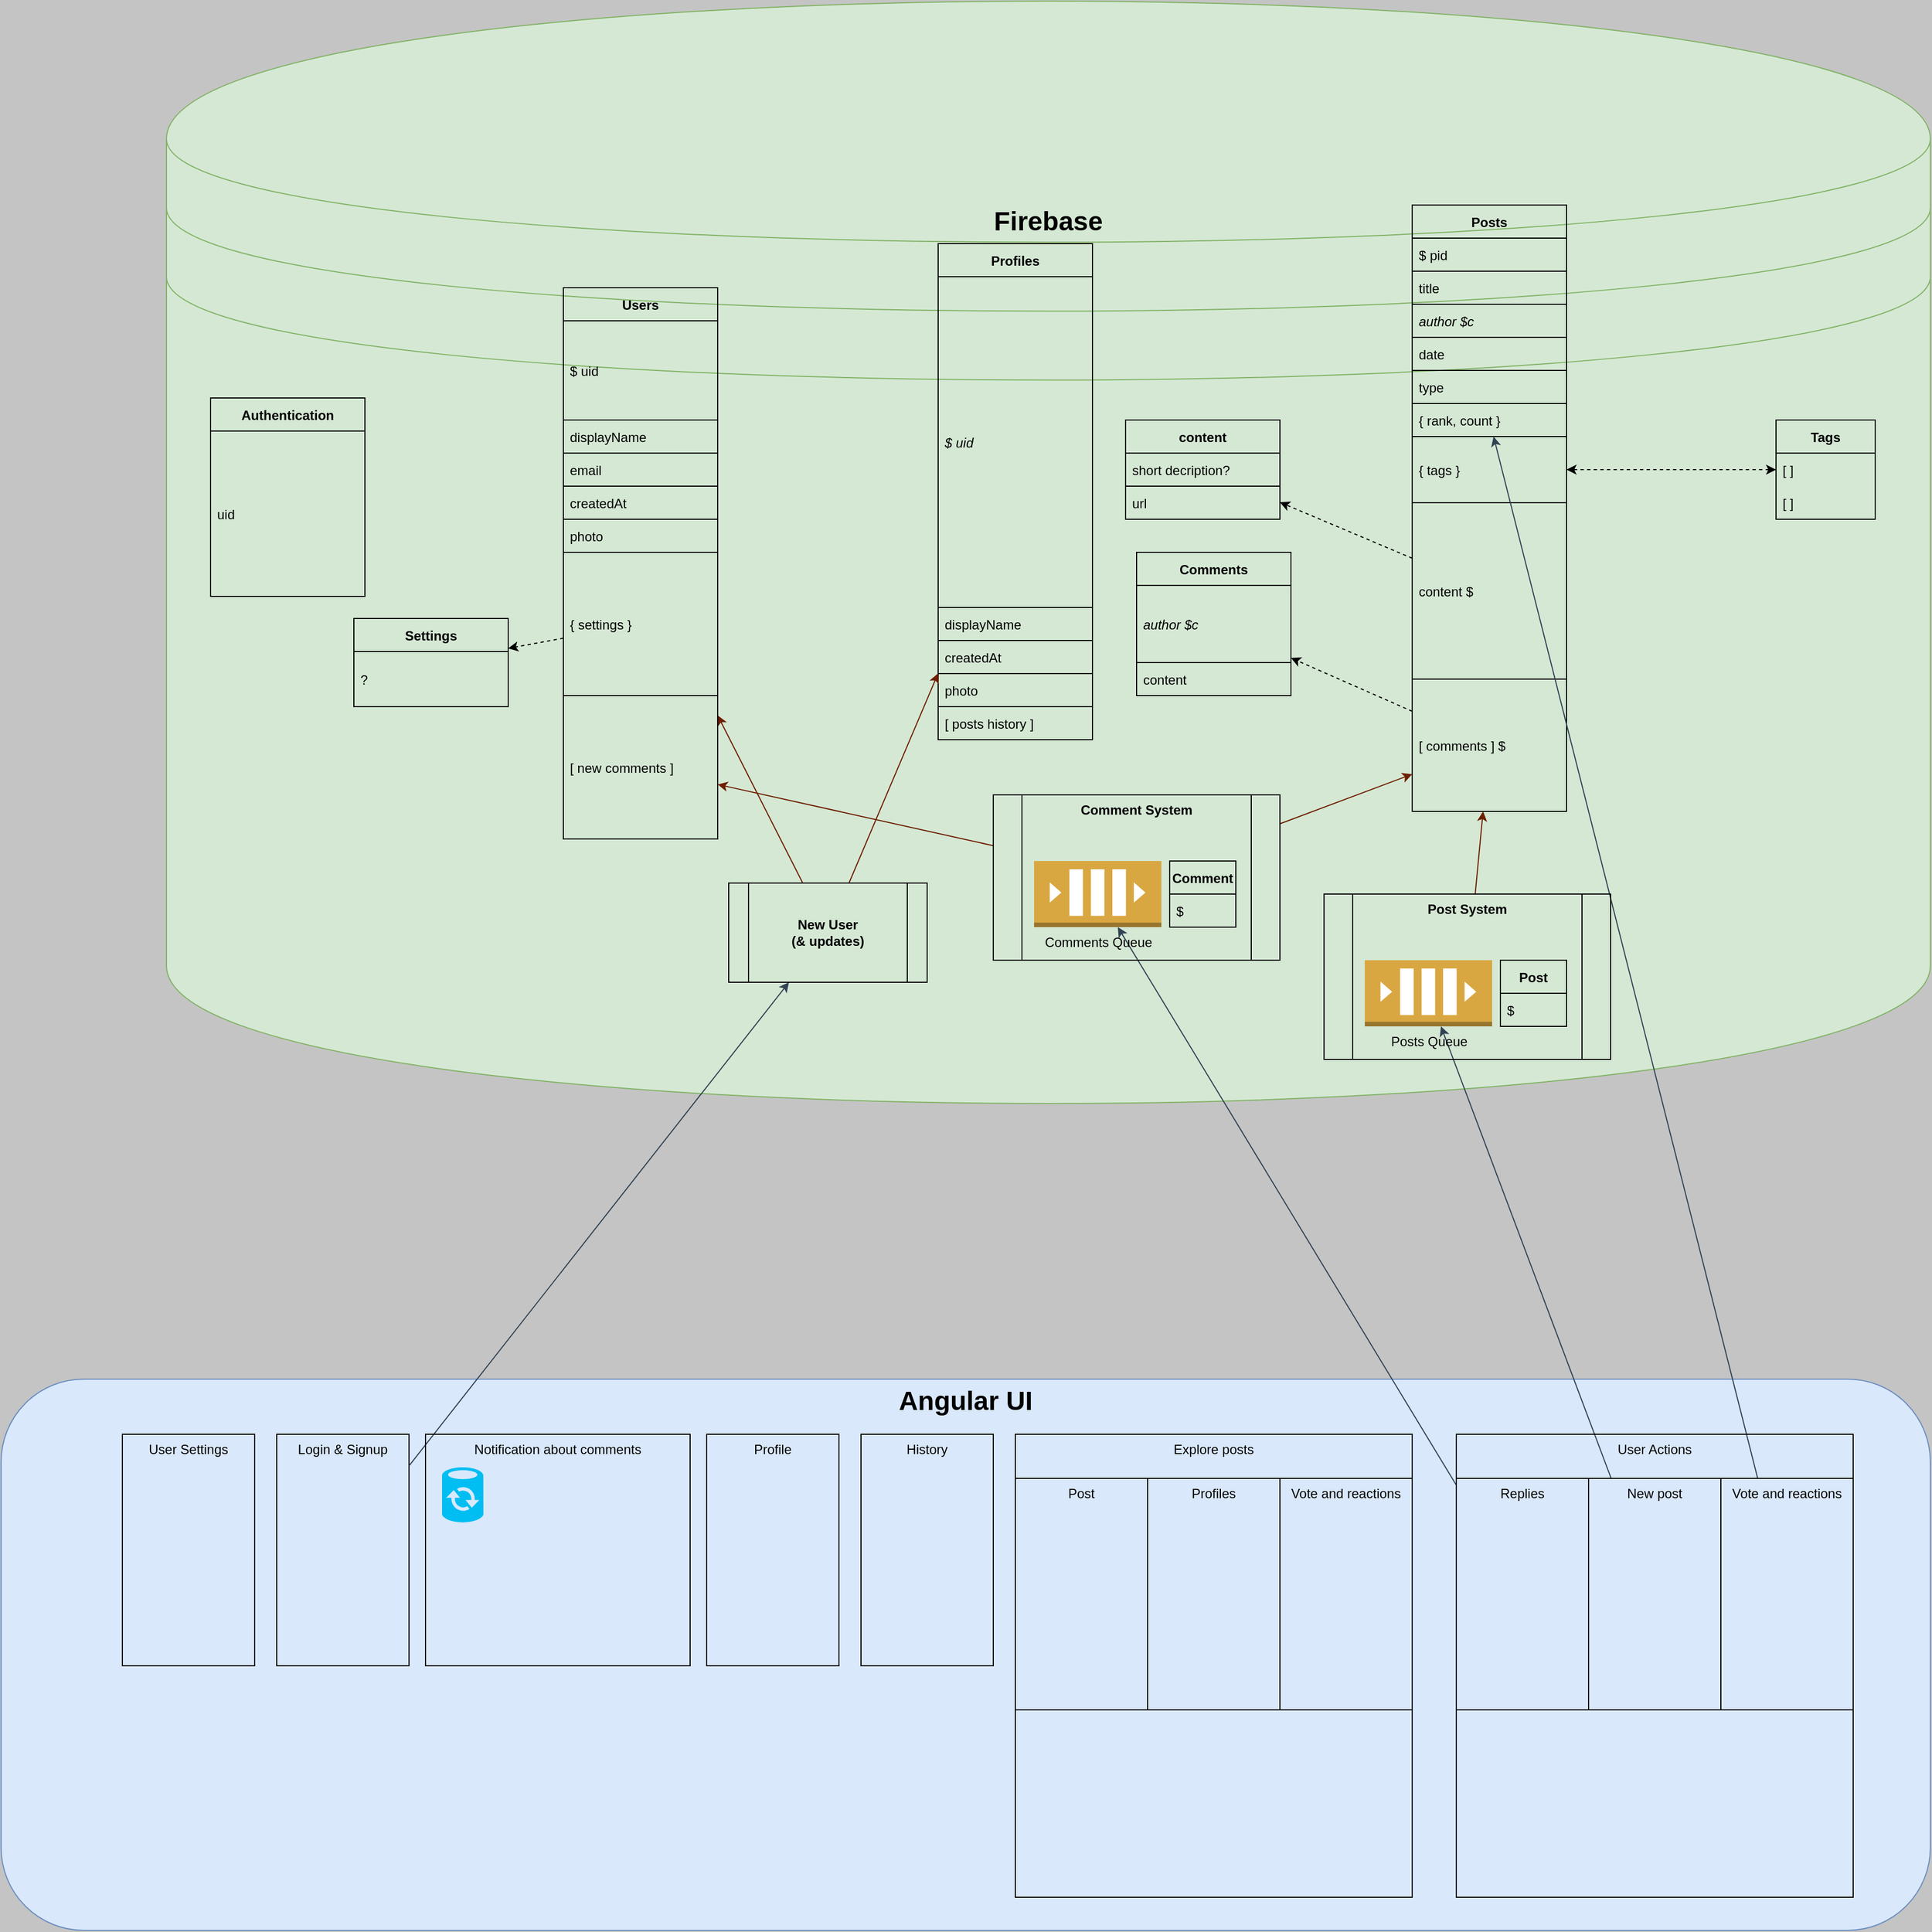 <mxfile>
    <diagram id="tmIOgKiQa3qIRVu8QWhJ" name="Architecture">
        <mxGraphModel dx="1783" dy="1621" grid="1" gridSize="10" guides="1" tooltips="1" connect="1" arrows="1" fold="1" page="0" pageScale="1" pageWidth="850" pageHeight="1100" background="#C4C4C4" math="0" shadow="0">
            <root>
                <mxCell id="0"/>
                <mxCell id="1" parent="0"/>
                <mxCell id="FHs_wK51sznZvCih2YWF-1" value="&lt;h1&gt;Firebase&lt;/h1&gt;" style="shape=datastore;whiteSpace=wrap;html=1;fillColor=#d5e8d4;strokeColor=#82b366;verticalAlign=top;horizontal=1;spacing=2;spacingTop=-150;rounded=0;fontColor=#000000;" parent="1" vertex="1">
                    <mxGeometry x="80" y="-710" width="1600" height="1000" as="geometry"/>
                </mxCell>
                <mxCell id="FHs_wK51sznZvCih2YWF-12" value="&lt;h1 style=&quot;&quot;&gt;Angular UI&lt;/h1&gt;&lt;div style=&quot;&quot;&gt;&lt;div style=&quot;&quot;&gt;&lt;br&gt;&lt;/div&gt;&lt;/div&gt;" style="rounded=1;whiteSpace=wrap;html=1;labelBackgroundColor=none;fillColor=#dae8fc;verticalAlign=top;align=center;spacing=5;spacingTop=-20;strokeColor=#6c8ebf;gradientColor=none;gradientDirection=south;fontColor=#000000;" parent="1" vertex="1">
                    <mxGeometry x="-70" y="540" width="1750" height="500" as="geometry"/>
                </mxCell>
                <mxCell id="sNBai326M3UG1-Elqe_i-2" value="Login &amp;amp; Signup" style="rounded=0;whiteSpace=wrap;html=1;verticalAlign=top;fillColor=none;fontColor=#000000;strokeColor=#000000;" parent="1" vertex="1">
                    <mxGeometry x="180" y="590" width="120" height="210" as="geometry"/>
                </mxCell>
                <mxCell id="Mzv6q6lyR8ufJbeL5rzS-1" value="History" style="rounded=0;whiteSpace=wrap;html=1;verticalAlign=top;fillColor=none;fontColor=#000000;strokeColor=#000000;" parent="1" vertex="1">
                    <mxGeometry x="710" y="590" width="120" height="210" as="geometry"/>
                </mxCell>
                <mxCell id="30" value="Authentication" style="swimlane;fontStyle=1;childLayout=stackLayout;horizontal=1;startSize=30;horizontalStack=0;resizeParent=1;resizeParentMax=0;resizeLast=0;collapsible=1;marginBottom=0;labelBackgroundColor=none;fontColor=#000000;strokeColor=#000000;fillColor=none;direction=east;rounded=0;" parent="1" vertex="1">
                    <mxGeometry x="120" y="-350" width="140" height="180" as="geometry">
                        <mxRectangle x="420" y="285" width="60" height="30" as="alternateBounds"/>
                    </mxGeometry>
                </mxCell>
                <mxCell id="31" value="uid" style="text;strokeColor=none;fillColor=none;align=left;verticalAlign=middle;spacingLeft=4;spacingRight=4;overflow=hidden;points=[[0,0.5],[1,0.5]];portConstraint=eastwest;rotatable=0;labelBackgroundColor=none;fontColor=#000000;fontStyle=0;rounded=0;" parent="30" vertex="1">
                    <mxGeometry y="30" width="140" height="150" as="geometry"/>
                </mxCell>
                <mxCell id="36" value="Settings" style="swimlane;fontStyle=1;childLayout=stackLayout;horizontal=1;startSize=30;horizontalStack=0;resizeParent=1;resizeParentMax=0;resizeLast=0;collapsible=1;marginBottom=0;labelBackgroundColor=none;fontColor=#000000;strokeColor=#000000;fillColor=none;direction=east;rounded=0;" parent="1" vertex="1">
                    <mxGeometry x="250" y="-150" width="140" height="80" as="geometry">
                        <mxRectangle x="420" y="285" width="60" height="30" as="alternateBounds"/>
                    </mxGeometry>
                </mxCell>
                <mxCell id="37" value="?" style="text;strokeColor=none;fillColor=none;align=left;verticalAlign=middle;spacingLeft=4;spacingRight=4;overflow=hidden;points=[[0,0.5],[1,0.5]];portConstraint=eastwest;rotatable=0;labelBackgroundColor=none;fontColor=#000000;rounded=0;" parent="36" vertex="1">
                    <mxGeometry y="30" width="140" height="50" as="geometry"/>
                </mxCell>
                <mxCell id="42" value="" style="endArrow=classic;html=1;fontColor=#000000;strokeColor=#000000;rounded=0;dashed=1;" parent="1" source="41" target="36" edge="1">
                    <mxGeometry width="50" height="50" relative="1" as="geometry">
                        <mxPoint x="550" y="130" as="sourcePoint"/>
                        <mxPoint x="600" y="80" as="targetPoint"/>
                    </mxGeometry>
                </mxCell>
                <mxCell id="Mzv6q6lyR8ufJbeL5rzS-10" value="" style="endArrow=classic;startArrow=none;html=1;rounded=0;startFill=0;fontColor=#000000;strokeColor=#314354;fillColor=#647687;" parent="1" source="sNBai326M3UG1-Elqe_i-2" target="90" edge="1">
                    <mxGeometry width="50" height="50" relative="1" as="geometry">
                        <mxPoint x="270" y="335" as="sourcePoint"/>
                        <mxPoint x="195.625" y="450" as="targetPoint"/>
                    </mxGeometry>
                </mxCell>
                <mxCell id="92" style="edgeStyle=none;html=1;labelBackgroundColor=none;fontColor=#000000;strokeColor=#6D1F00;rounded=0;fillColor=#a0522d;" parent="1" source="90" target="24" edge="1">
                    <mxGeometry relative="1" as="geometry">
                        <mxPoint x="60" y="-320" as="sourcePoint"/>
                    </mxGeometry>
                </mxCell>
                <mxCell id="24" value="Users" style="swimlane;fontStyle=1;childLayout=stackLayout;horizontal=1;startSize=30;horizontalStack=0;resizeParent=1;resizeParentMax=0;resizeLast=0;collapsible=1;marginBottom=0;labelBackgroundColor=none;fontColor=#000000;strokeColor=#000000;fillColor=none;direction=east;rounded=0;" parent="1" vertex="1">
                    <mxGeometry x="440" y="-450" width="140" height="500" as="geometry">
                        <mxRectangle x="420" y="285" width="60" height="30" as="alternateBounds"/>
                    </mxGeometry>
                </mxCell>
                <mxCell id="25" value="$ uid" style="text;strokeColor=#000000;fillColor=none;align=left;verticalAlign=middle;spacingLeft=4;spacingRight=4;overflow=hidden;points=[[0,0.5],[1,0.5]];portConstraint=eastwest;rotatable=0;labelBackgroundColor=none;fontColor=#000000;fontStyle=0;rounded=0;" parent="24" vertex="1">
                    <mxGeometry y="30" width="140" height="90" as="geometry"/>
                </mxCell>
                <mxCell id="51" value="displayName" style="text;strokeColor=#000000;fillColor=none;align=left;verticalAlign=middle;spacingLeft=4;spacingRight=4;overflow=hidden;points=[[0,0.5],[1,0.5]];portConstraint=eastwest;rotatable=0;labelBackgroundColor=none;fontColor=#000000;rounded=0;" parent="24" vertex="1">
                    <mxGeometry y="120" width="140" height="30" as="geometry"/>
                </mxCell>
                <mxCell id="26" value="email" style="text;strokeColor=#000000;fillColor=none;align=left;verticalAlign=middle;spacingLeft=4;spacingRight=4;overflow=hidden;points=[[0,0.5],[1,0.5]];portConstraint=eastwest;rotatable=0;labelBackgroundColor=none;fontColor=#000000;rounded=0;" parent="24" vertex="1">
                    <mxGeometry y="150" width="140" height="30" as="geometry"/>
                </mxCell>
                <mxCell id="27" value="createdAt" style="text;strokeColor=#000000;fillColor=none;align=left;verticalAlign=middle;spacingLeft=4;spacingRight=4;overflow=hidden;points=[[0,0.5],[1,0.5]];portConstraint=eastwest;rotatable=0;labelBackgroundColor=none;fontColor=#000000;rounded=0;" parent="24" vertex="1">
                    <mxGeometry y="180" width="140" height="30" as="geometry"/>
                </mxCell>
                <mxCell id="28" value="photo" style="text;strokeColor=#000000;fillColor=none;align=left;verticalAlign=middle;spacingLeft=4;spacingRight=4;overflow=hidden;points=[[0,0.5],[1,0.5]];portConstraint=eastwest;rotatable=0;labelBackgroundColor=none;fontColor=#000000;rounded=0;" parent="24" vertex="1">
                    <mxGeometry y="210" width="140" height="30" as="geometry"/>
                </mxCell>
                <mxCell id="41" value="{ settings }" style="text;strokeColor=#000000;fillColor=none;align=left;verticalAlign=middle;spacingLeft=4;spacingRight=4;overflow=hidden;points=[[0,0.5],[1,0.5]];portConstraint=eastwest;rotatable=0;labelBackgroundColor=none;fontColor=#000000;rounded=0;" parent="24" vertex="1">
                    <mxGeometry y="240" width="140" height="130" as="geometry"/>
                </mxCell>
                <mxCell id="120" value="[ new comments ]" style="text;strokeColor=#000000;fillColor=none;align=left;verticalAlign=middle;spacingLeft=4;spacingRight=4;overflow=hidden;points=[[0,0.5],[1,0.5]];portConstraint=eastwest;rotatable=0;labelBackgroundColor=none;fontColor=#000000;rounded=0;" parent="24" vertex="1">
                    <mxGeometry y="370" width="140" height="130" as="geometry"/>
                </mxCell>
                <mxCell id="43" value="Profiles" style="swimlane;fontStyle=1;childLayout=stackLayout;horizontal=1;startSize=30;horizontalStack=0;resizeParent=1;resizeParentMax=0;resizeLast=0;collapsible=1;marginBottom=0;labelBackgroundColor=none;fontColor=#000000;strokeColor=#000000;fillColor=none;direction=east;rounded=0;" parent="1" vertex="1">
                    <mxGeometry x="780" y="-490" width="140" height="450" as="geometry">
                        <mxRectangle x="420" y="285" width="60" height="30" as="alternateBounds"/>
                    </mxGeometry>
                </mxCell>
                <mxCell id="44" value="$ uid" style="text;strokeColor=#000000;fillColor=none;align=left;verticalAlign=middle;spacingLeft=4;spacingRight=4;overflow=hidden;points=[[0,0.5],[1,0.5]];portConstraint=eastwest;rotatable=0;labelBackgroundColor=none;fontColor=#000000;fontStyle=2;rounded=0;" parent="43" vertex="1">
                    <mxGeometry y="30" width="140" height="300" as="geometry"/>
                </mxCell>
                <mxCell id="53" value="displayName" style="text;strokeColor=#000000;fillColor=none;align=left;verticalAlign=middle;spacingLeft=4;spacingRight=4;overflow=hidden;points=[[0,0.5],[1,0.5]];portConstraint=eastwest;rotatable=0;labelBackgroundColor=none;fontColor=#000000;rounded=0;" parent="43" vertex="1">
                    <mxGeometry y="330" width="140" height="30" as="geometry"/>
                </mxCell>
                <mxCell id="46" value="createdAt" style="text;strokeColor=#000000;fillColor=none;align=left;verticalAlign=middle;spacingLeft=4;spacingRight=4;overflow=hidden;points=[[0,0.5],[1,0.5]];portConstraint=eastwest;rotatable=0;labelBackgroundColor=none;fontColor=#000000;rounded=0;" parent="43" vertex="1">
                    <mxGeometry y="360" width="140" height="30" as="geometry"/>
                </mxCell>
                <mxCell id="47" value="photo" style="text;strokeColor=#000000;fillColor=none;align=left;verticalAlign=middle;spacingLeft=4;spacingRight=4;overflow=hidden;points=[[0,0.5],[1,0.5]];portConstraint=eastwest;rotatable=0;labelBackgroundColor=none;fontColor=#000000;rounded=0;" parent="43" vertex="1">
                    <mxGeometry y="390" width="140" height="30" as="geometry"/>
                </mxCell>
                <mxCell id="94" value="[ posts history ]" style="text;strokeColor=#000000;fillColor=none;align=left;verticalAlign=middle;spacingLeft=4;spacingRight=4;overflow=hidden;points=[[0,0.5],[1,0.5]];portConstraint=eastwest;rotatable=0;labelBackgroundColor=none;fontColor=#000000;rounded=0;" parent="43" vertex="1">
                    <mxGeometry y="420" width="140" height="30" as="geometry"/>
                </mxCell>
                <mxCell id="54" value="Posts" style="swimlane;fontStyle=1;childLayout=stackLayout;horizontal=1;startSize=30;horizontalStack=0;resizeParent=1;resizeParentMax=0;resizeLast=0;collapsible=1;marginBottom=0;labelBackgroundColor=none;fontColor=#000000;strokeColor=#000000;fillColor=none;direction=east;rounded=0;" parent="1" vertex="1">
                    <mxGeometry x="1210" y="-525" width="140" height="550" as="geometry">
                        <mxRectangle x="420" y="285" width="60" height="30" as="alternateBounds"/>
                    </mxGeometry>
                </mxCell>
                <mxCell id="55" value="$ pid" style="text;strokeColor=#000000;fillColor=none;align=left;verticalAlign=middle;spacingLeft=4;spacingRight=4;overflow=hidden;points=[[0,0.5],[1,0.5]];portConstraint=eastwest;rotatable=0;labelBackgroundColor=none;fontColor=#000000;rounded=0;" parent="54" vertex="1">
                    <mxGeometry y="30" width="140" height="30" as="geometry"/>
                </mxCell>
                <mxCell id="56" value="title" style="text;strokeColor=#000000;fillColor=none;align=left;verticalAlign=middle;spacingLeft=4;spacingRight=4;overflow=hidden;points=[[0,0.5],[1,0.5]];portConstraint=eastwest;rotatable=0;labelBackgroundColor=none;fontColor=#000000;rounded=0;" parent="54" vertex="1">
                    <mxGeometry y="60" width="140" height="30" as="geometry"/>
                </mxCell>
                <mxCell id="62" value="author $c" style="text;strokeColor=#000000;fillColor=none;align=left;verticalAlign=middle;spacingLeft=4;spacingRight=4;overflow=hidden;points=[[0,0.5],[1,0.5]];portConstraint=eastwest;rotatable=0;labelBackgroundColor=none;fontColor=#000000;fontStyle=2;rounded=0;" parent="54" vertex="1">
                    <mxGeometry y="90" width="140" height="30" as="geometry"/>
                </mxCell>
                <mxCell id="57" value="date" style="text;strokeColor=#000000;fillColor=none;align=left;verticalAlign=middle;spacingLeft=4;spacingRight=4;overflow=hidden;points=[[0,0.5],[1,0.5]];portConstraint=eastwest;rotatable=0;labelBackgroundColor=none;fontColor=#000000;rounded=0;" parent="54" vertex="1">
                    <mxGeometry y="120" width="140" height="30" as="geometry"/>
                </mxCell>
                <mxCell id="58" value="type" style="text;strokeColor=#000000;fillColor=none;align=left;verticalAlign=middle;spacingLeft=4;spacingRight=4;overflow=hidden;points=[[0,0.5],[1,0.5]];portConstraint=eastwest;rotatable=0;labelBackgroundColor=none;fontColor=#000000;rounded=0;" parent="54" vertex="1">
                    <mxGeometry y="150" width="140" height="30" as="geometry"/>
                </mxCell>
                <mxCell id="70" value="{ rank, count }" style="text;strokeColor=#000000;fillColor=none;align=left;verticalAlign=middle;spacingLeft=4;spacingRight=4;overflow=hidden;points=[[0,0.5],[1,0.5]];portConstraint=eastwest;rotatable=0;labelBackgroundColor=none;fontColor=#000000;rounded=0;" parent="54" vertex="1">
                    <mxGeometry y="180" width="140" height="30" as="geometry"/>
                </mxCell>
                <mxCell id="59" value="{ tags }" style="text;strokeColor=#000000;fillColor=none;align=left;verticalAlign=middle;spacingLeft=4;spacingRight=4;overflow=hidden;points=[[0,0.5],[1,0.5]];portConstraint=eastwest;rotatable=0;labelBackgroundColor=none;fontColor=#000000;rounded=0;" parent="54" vertex="1">
                    <mxGeometry y="210" width="140" height="60" as="geometry"/>
                </mxCell>
                <mxCell id="61" value="content $" style="text;strokeColor=#000000;fillColor=none;align=left;verticalAlign=middle;spacingLeft=4;spacingRight=4;overflow=hidden;points=[[0,0.5],[1,0.5]];portConstraint=eastwest;rotatable=0;labelBackgroundColor=none;fontColor=#000000;rounded=0;" parent="54" vertex="1">
                    <mxGeometry y="270" width="140" height="160" as="geometry"/>
                </mxCell>
                <mxCell id="60" value="[ comments ] $" style="text;strokeColor=#000000;fillColor=none;align=left;verticalAlign=middle;spacingLeft=4;spacingRight=4;overflow=hidden;points=[[0,0.5],[1,0.5]];portConstraint=eastwest;rotatable=0;labelBackgroundColor=none;fontColor=#000000;rounded=0;" parent="54" vertex="1">
                    <mxGeometry y="430" width="140" height="120" as="geometry"/>
                </mxCell>
                <mxCell id="64" value="content" style="swimlane;fontStyle=1;childLayout=stackLayout;horizontal=1;startSize=30;horizontalStack=0;resizeParent=1;resizeParentMax=0;resizeLast=0;collapsible=1;marginBottom=0;labelBackgroundColor=none;fontColor=#000000;strokeColor=#000000;fillColor=none;direction=east;rounded=0;" parent="1" vertex="1">
                    <mxGeometry x="950" y="-330" width="140" height="90" as="geometry">
                        <mxRectangle x="420" y="285" width="60" height="30" as="alternateBounds"/>
                    </mxGeometry>
                </mxCell>
                <mxCell id="66" value="short decription?" style="text;strokeColor=#000000;fillColor=none;align=left;verticalAlign=middle;spacingLeft=4;spacingRight=4;overflow=hidden;points=[[0,0.5],[1,0.5]];portConstraint=eastwest;rotatable=0;labelBackgroundColor=none;fontColor=#000000;rounded=0;" parent="64" vertex="1">
                    <mxGeometry y="30" width="140" height="30" as="geometry"/>
                </mxCell>
                <mxCell id="67" value="url" style="text;strokeColor=#000000;fillColor=none;align=left;verticalAlign=middle;spacingLeft=4;spacingRight=4;overflow=hidden;points=[[0,0.5],[1,0.5]];portConstraint=eastwest;rotatable=0;labelBackgroundColor=none;fontColor=#000000;rounded=0;" parent="64" vertex="1">
                    <mxGeometry y="60" width="140" height="30" as="geometry"/>
                </mxCell>
                <mxCell id="69" style="edgeStyle=none;html=1;labelBackgroundColor=none;fontColor=#000000;strokeColor=#000000;rounded=0;dashed=1;" parent="1" source="61" target="64" edge="1">
                    <mxGeometry relative="1" as="geometry"/>
                </mxCell>
                <mxCell id="76" style="edgeStyle=none;html=1;labelBackgroundColor=none;fontColor=#000000;strokeColor=#6D1F00;rounded=0;fillColor=#a0522d;" parent="1" source="105" target="60" edge="1">
                    <mxGeometry relative="1" as="geometry">
                        <mxPoint x="1320" y="-250" as="sourcePoint"/>
                    </mxGeometry>
                </mxCell>
                <mxCell id="71" value="Tags" style="swimlane;fontStyle=1;childLayout=stackLayout;horizontal=1;startSize=30;horizontalStack=0;resizeParent=1;resizeParentMax=0;resizeLast=0;collapsible=1;marginBottom=0;labelBackgroundColor=none;fontColor=#000000;strokeColor=#000000;fillColor=none;direction=east;rounded=0;" parent="1" vertex="1">
                    <mxGeometry x="1540" y="-330" width="90" height="90" as="geometry">
                        <mxRectangle x="420" y="285" width="60" height="30" as="alternateBounds"/>
                    </mxGeometry>
                </mxCell>
                <mxCell id="130" value="[ ]" style="text;strokeColor=none;fillColor=none;align=left;verticalAlign=middle;spacingLeft=4;spacingRight=4;overflow=hidden;points=[[0,0.5],[1,0.5]];portConstraint=eastwest;rotatable=0;labelBackgroundColor=none;fontColor=#000000;rounded=0;" parent="71" vertex="1">
                    <mxGeometry y="30" width="90" height="30" as="geometry"/>
                </mxCell>
                <mxCell id="75" value="[ ]" style="text;strokeColor=none;fillColor=none;align=left;verticalAlign=middle;spacingLeft=4;spacingRight=4;overflow=hidden;points=[[0,0.5],[1,0.5]];portConstraint=eastwest;rotatable=0;labelBackgroundColor=none;fontColor=#000000;rounded=0;" parent="71" vertex="1">
                    <mxGeometry y="60" width="90" height="30" as="geometry"/>
                </mxCell>
                <mxCell id="77" value="Comments" style="swimlane;fontStyle=1;childLayout=stackLayout;horizontal=1;startSize=30;horizontalStack=0;resizeParent=1;resizeParentMax=0;resizeLast=0;collapsible=1;marginBottom=0;labelBackgroundColor=none;fontColor=#000000;strokeColor=#000000;fillColor=none;direction=east;rounded=0;" parent="1" vertex="1">
                    <mxGeometry x="960" y="-210" width="140" height="130" as="geometry">
                        <mxRectangle x="420" y="285" width="60" height="30" as="alternateBounds"/>
                    </mxGeometry>
                </mxCell>
                <mxCell id="78" value="author $c" style="text;strokeColor=#000000;fillColor=none;align=left;verticalAlign=middle;spacingLeft=4;spacingRight=4;overflow=hidden;points=[[0,0.5],[1,0.5]];portConstraint=eastwest;rotatable=0;labelBackgroundColor=none;fontColor=#000000;fontStyle=2;rounded=0;" parent="77" vertex="1">
                    <mxGeometry y="30" width="140" height="70" as="geometry"/>
                </mxCell>
                <mxCell id="79" value="content" style="text;strokeColor=#000000;fillColor=none;align=left;verticalAlign=middle;spacingLeft=4;spacingRight=4;overflow=hidden;points=[[0,0.5],[1,0.5]];portConstraint=eastwest;rotatable=0;labelBackgroundColor=none;fontColor=#000000;rounded=0;" parent="77" vertex="1">
                    <mxGeometry y="100" width="140" height="30" as="geometry"/>
                </mxCell>
                <mxCell id="81" style="edgeStyle=none;html=1;labelBackgroundColor=none;fontColor=#000000;strokeColor=#000000;rounded=0;dashed=1;" parent="1" source="60" target="77" edge="1">
                    <mxGeometry relative="1" as="geometry"/>
                </mxCell>
                <mxCell id="91" style="edgeStyle=none;html=1;labelBackgroundColor=none;fontColor=#000000;strokeColor=#6D1F00;rounded=0;fillColor=#a0522d;" parent="1" source="90" target="43" edge="1">
                    <mxGeometry relative="1" as="geometry"/>
                </mxCell>
                <mxCell id="90" value="New User&lt;br&gt;(&amp;amp; updates)" style="shape=process;whiteSpace=wrap;html=1;backgroundOutline=1;labelBackgroundColor=none;fontColor=#000000;strokeColor=#000000;fillColor=none;fontStyle=1;rounded=0;" parent="1" vertex="1">
                    <mxGeometry x="590" y="90" width="180" height="90" as="geometry"/>
                </mxCell>
                <mxCell id="110" style="edgeStyle=none;html=1;labelBackgroundColor=none;fontColor=#000000;startArrow=none;startFill=0;strokeColor=#314354;rounded=0;fillColor=#647687;" parent="1" source="96" target="106" edge="1">
                    <mxGeometry relative="1" as="geometry"/>
                </mxCell>
                <mxCell id="112" style="edgeStyle=none;html=1;labelBackgroundColor=none;fontColor=#000000;startArrow=none;startFill=0;strokeColor=#314354;rounded=0;fillColor=#647687;" parent="1" source="97" target="70" edge="1">
                    <mxGeometry relative="1" as="geometry"/>
                </mxCell>
                <mxCell id="118" style="edgeStyle=none;html=1;labelBackgroundColor=none;fontColor=#000000;startArrow=none;startFill=0;strokeColor=#314354;rounded=0;fillColor=#647687;" parent="1" source="98" target="115" edge="1">
                    <mxGeometry relative="1" as="geometry"/>
                </mxCell>
                <mxCell id="111" style="edgeStyle=none;html=1;labelBackgroundColor=none;fontColor=#000000;startArrow=classic;startFill=1;strokeColor=#000000;rounded=0;dashed=1;" parent="1" source="71" target="59" edge="1">
                    <mxGeometry relative="1" as="geometry">
                        <mxPoint x="1360" y="-130" as="sourcePoint"/>
                    </mxGeometry>
                </mxCell>
                <mxCell id="119" style="edgeStyle=none;html=1;labelBackgroundColor=none;fontColor=#000000;startArrow=none;startFill=0;strokeColor=#6D1F00;rounded=0;fillColor=#a0522d;" parent="1" source="114" target="60" edge="1">
                    <mxGeometry relative="1" as="geometry"/>
                </mxCell>
                <mxCell id="121" style="edgeStyle=none;html=1;labelBackgroundColor=none;fontColor=#000000;startArrow=none;startFill=0;strokeColor=#6D1F00;rounded=0;fillColor=#a0522d;" parent="1" source="114" target="120" edge="1">
                    <mxGeometry relative="1" as="geometry"/>
                </mxCell>
                <mxCell id="128" value="" style="group" parent="1" vertex="1" connectable="0">
                    <mxGeometry x="830" y="10" width="360" height="150" as="geometry"/>
                </mxCell>
                <mxCell id="114" value="&lt;b&gt;Comment System&lt;/b&gt;" style="shape=process;whiteSpace=wrap;html=1;backgroundOutline=1;labelBackgroundColor=none;fontColor=#000000;strokeColor=#000000;fillColor=none;verticalAlign=top;rounded=0;" parent="128" vertex="1">
                    <mxGeometry width="260" height="150" as="geometry"/>
                </mxCell>
                <mxCell id="115" value="Comments Queue" style="outlineConnect=0;dashed=0;verticalLabelPosition=bottom;verticalAlign=top;align=center;html=1;shape=mxgraph.aws3.queue;fillColor=#D9A741;gradientColor=none;labelBackgroundColor=none;fontColor=#000000;strokeColor=#000000;rounded=0;" parent="128" vertex="1">
                    <mxGeometry x="37" y="60" width="115.5" height="60" as="geometry"/>
                </mxCell>
                <mxCell id="116" value="Comment" style="swimlane;fontStyle=1;childLayout=stackLayout;horizontal=1;startSize=30;horizontalStack=0;resizeParent=1;resizeParentMax=0;resizeLast=0;collapsible=1;marginBottom=0;labelBackgroundColor=none;fontColor=#000000;strokeColor=#000000;fillColor=none;direction=east;rounded=0;" parent="128" vertex="1">
                    <mxGeometry x="160" y="60" width="60" height="60" as="geometry">
                        <mxRectangle x="420" y="285" width="60" height="30" as="alternateBounds"/>
                    </mxGeometry>
                </mxCell>
                <mxCell id="117" value="$" style="text;strokeColor=none;fillColor=none;align=left;verticalAlign=middle;spacingLeft=4;spacingRight=4;overflow=hidden;points=[[0,0.5],[1,0.5]];portConstraint=eastwest;rotatable=0;labelBackgroundColor=none;fontColor=#000000;rounded=0;" parent="116" vertex="1">
                    <mxGeometry y="30" width="60" height="30" as="geometry"/>
                </mxCell>
                <mxCell id="129" value="" style="group" parent="1" vertex="1" connectable="0">
                    <mxGeometry x="1130" y="100" width="260" height="150" as="geometry"/>
                </mxCell>
                <mxCell id="105" value="&lt;b&gt;Post System&lt;/b&gt;" style="shape=process;whiteSpace=wrap;html=1;backgroundOutline=1;labelBackgroundColor=none;fontColor=#000000;strokeColor=#000000;fillColor=none;verticalAlign=top;rounded=0;" parent="129" vertex="1">
                    <mxGeometry width="260" height="150" as="geometry"/>
                </mxCell>
                <mxCell id="106" value="Posts Queue" style="outlineConnect=0;dashed=0;verticalLabelPosition=bottom;verticalAlign=top;align=center;html=1;shape=mxgraph.aws3.queue;fillColor=#D9A741;gradientColor=none;labelBackgroundColor=none;fontColor=#000000;strokeColor=#000000;rounded=0;" parent="129" vertex="1">
                    <mxGeometry x="37" y="60" width="115.5" height="60" as="geometry"/>
                </mxCell>
                <mxCell id="107" value="Post" style="swimlane;fontStyle=1;childLayout=stackLayout;horizontal=1;startSize=30;horizontalStack=0;resizeParent=1;resizeParentMax=0;resizeLast=0;collapsible=1;marginBottom=0;labelBackgroundColor=none;fontColor=#000000;strokeColor=#000000;fillColor=none;direction=east;rounded=0;" parent="129" vertex="1">
                    <mxGeometry x="160" y="60" width="60" height="60" as="geometry">
                        <mxRectangle x="420" y="285" width="60" height="30" as="alternateBounds"/>
                    </mxGeometry>
                </mxCell>
                <mxCell id="108" value="$" style="text;strokeColor=none;fillColor=none;align=left;verticalAlign=middle;spacingLeft=4;spacingRight=4;overflow=hidden;points=[[0,0.5],[1,0.5]];portConstraint=eastwest;rotatable=0;labelBackgroundColor=none;fontColor=#000000;rounded=0;" parent="107" vertex="1">
                    <mxGeometry y="30" width="60" height="30" as="geometry"/>
                </mxCell>
                <mxCell id="140" value="" style="group" parent="1" vertex="1" connectable="0">
                    <mxGeometry x="40" y="590" width="120" height="210" as="geometry"/>
                </mxCell>
                <mxCell id="149" value="" style="group" parent="140" vertex="1" connectable="0">
                    <mxGeometry width="120" height="210" as="geometry"/>
                </mxCell>
                <mxCell id="Mzv6q6lyR8ufJbeL5rzS-2" value="User Settings" style="rounded=0;whiteSpace=wrap;html=1;verticalAlign=top;fillColor=none;fontColor=#000000;strokeColor=#000000;" parent="149" vertex="1">
                    <mxGeometry width="120" height="210" as="geometry"/>
                </mxCell>
                <mxCell id="141" value="" style="group" parent="1" vertex="1" connectable="0">
                    <mxGeometry x="315" y="590" width="240" height="210" as="geometry"/>
                </mxCell>
                <mxCell id="145" value="" style="group" parent="141" vertex="1" connectable="0">
                    <mxGeometry width="240" height="210" as="geometry"/>
                </mxCell>
                <mxCell id="104" value="Notification about comments" style="rounded=0;whiteSpace=wrap;html=1;verticalAlign=top;fillColor=none;fontColor=#000000;strokeColor=#000000;" parent="145" vertex="1">
                    <mxGeometry width="240" height="210" as="geometry"/>
                </mxCell>
                <mxCell id="138" value="" style="verticalLabelPosition=bottom;html=1;verticalAlign=top;align=center;strokeColor=none;fillColor=#00BEF2;shape=mxgraph.azure.sql_datasync;" parent="145" vertex="1">
                    <mxGeometry x="15" y="30" width="37.5" height="50" as="geometry"/>
                </mxCell>
                <mxCell id="144" value="" style="group" parent="1" vertex="1" connectable="0">
                    <mxGeometry x="570" y="590" width="120" height="210" as="geometry"/>
                </mxCell>
                <mxCell id="142" value="Profile" style="rounded=0;whiteSpace=wrap;html=1;verticalAlign=top;fillColor=none;fontColor=#000000;strokeColor=#000000;" parent="144" vertex="1">
                    <mxGeometry width="120" height="210" as="geometry"/>
                </mxCell>
                <mxCell id="161" value="" style="group" parent="1" vertex="1" connectable="0">
                    <mxGeometry x="850" y="590" width="360" height="420" as="geometry"/>
                </mxCell>
                <mxCell id="Mzv6q6lyR8ufJbeL5rzS-3" value="Explore posts" style="rounded=0;whiteSpace=wrap;html=1;verticalAlign=top;fillColor=none;fontColor=#000000;strokeColor=#000000;" parent="161" vertex="1">
                    <mxGeometry width="360" height="420" as="geometry"/>
                </mxCell>
                <mxCell id="158" value="" style="group" parent="161" vertex="1" connectable="0">
                    <mxGeometry x="120" y="40" width="120" height="210" as="geometry"/>
                </mxCell>
                <mxCell id="152" value="Profiles" style="rounded=0;whiteSpace=wrap;html=1;verticalAlign=top;fillColor=none;fontColor=#000000;strokeColor=#000000;" parent="158" vertex="1">
                    <mxGeometry width="120" height="210" as="geometry"/>
                </mxCell>
                <mxCell id="159" value="" style="group" parent="161" vertex="1" connectable="0">
                    <mxGeometry y="40" width="120" height="210" as="geometry"/>
                </mxCell>
                <mxCell id="151" value="Post" style="rounded=0;whiteSpace=wrap;html=1;verticalAlign=top;fillColor=none;fontColor=#000000;strokeColor=#000000;" parent="159" vertex="1">
                    <mxGeometry width="120" height="210" as="geometry"/>
                </mxCell>
                <mxCell id="160" value="" style="group" parent="161" vertex="1" connectable="0">
                    <mxGeometry x="240" y="40" width="120" height="210" as="geometry"/>
                </mxCell>
                <mxCell id="153" value="Vote and reactions" style="rounded=0;whiteSpace=wrap;html=1;verticalAlign=top;fillColor=none;fontColor=#000000;strokeColor=#000000;" parent="160" vertex="1">
                    <mxGeometry width="120" height="210" as="geometry"/>
                </mxCell>
                <mxCell id="96" value="New post" style="rounded=0;whiteSpace=wrap;html=1;verticalAlign=top;fillColor=none;fontColor=#000000;strokeColor=#000000;" parent="1" vertex="1">
                    <mxGeometry x="1370" y="630" width="120" height="210" as="geometry"/>
                </mxCell>
                <mxCell id="97" value="Vote and reactions" style="rounded=0;whiteSpace=wrap;html=1;verticalAlign=top;fillColor=none;fontColor=#000000;strokeColor=#000000;" parent="1" vertex="1">
                    <mxGeometry x="1490" y="630" width="120" height="210" as="geometry"/>
                </mxCell>
                <mxCell id="98" value="Replies" style="rounded=0;whiteSpace=wrap;html=1;verticalAlign=top;fillColor=none;fontColor=#000000;strokeColor=#000000;" parent="1" vertex="1">
                    <mxGeometry x="1250" y="630" width="120" height="210" as="geometry"/>
                </mxCell>
                <mxCell id="162" value="User Actions" style="rounded=0;whiteSpace=wrap;html=1;verticalAlign=top;fillColor=none;fontColor=#000000;strokeColor=#000000;" parent="1" vertex="1">
                    <mxGeometry x="1250" y="590" width="360" height="420" as="geometry"/>
                </mxCell>
            </root>
        </mxGraphModel>
    </diagram>
</mxfile>
